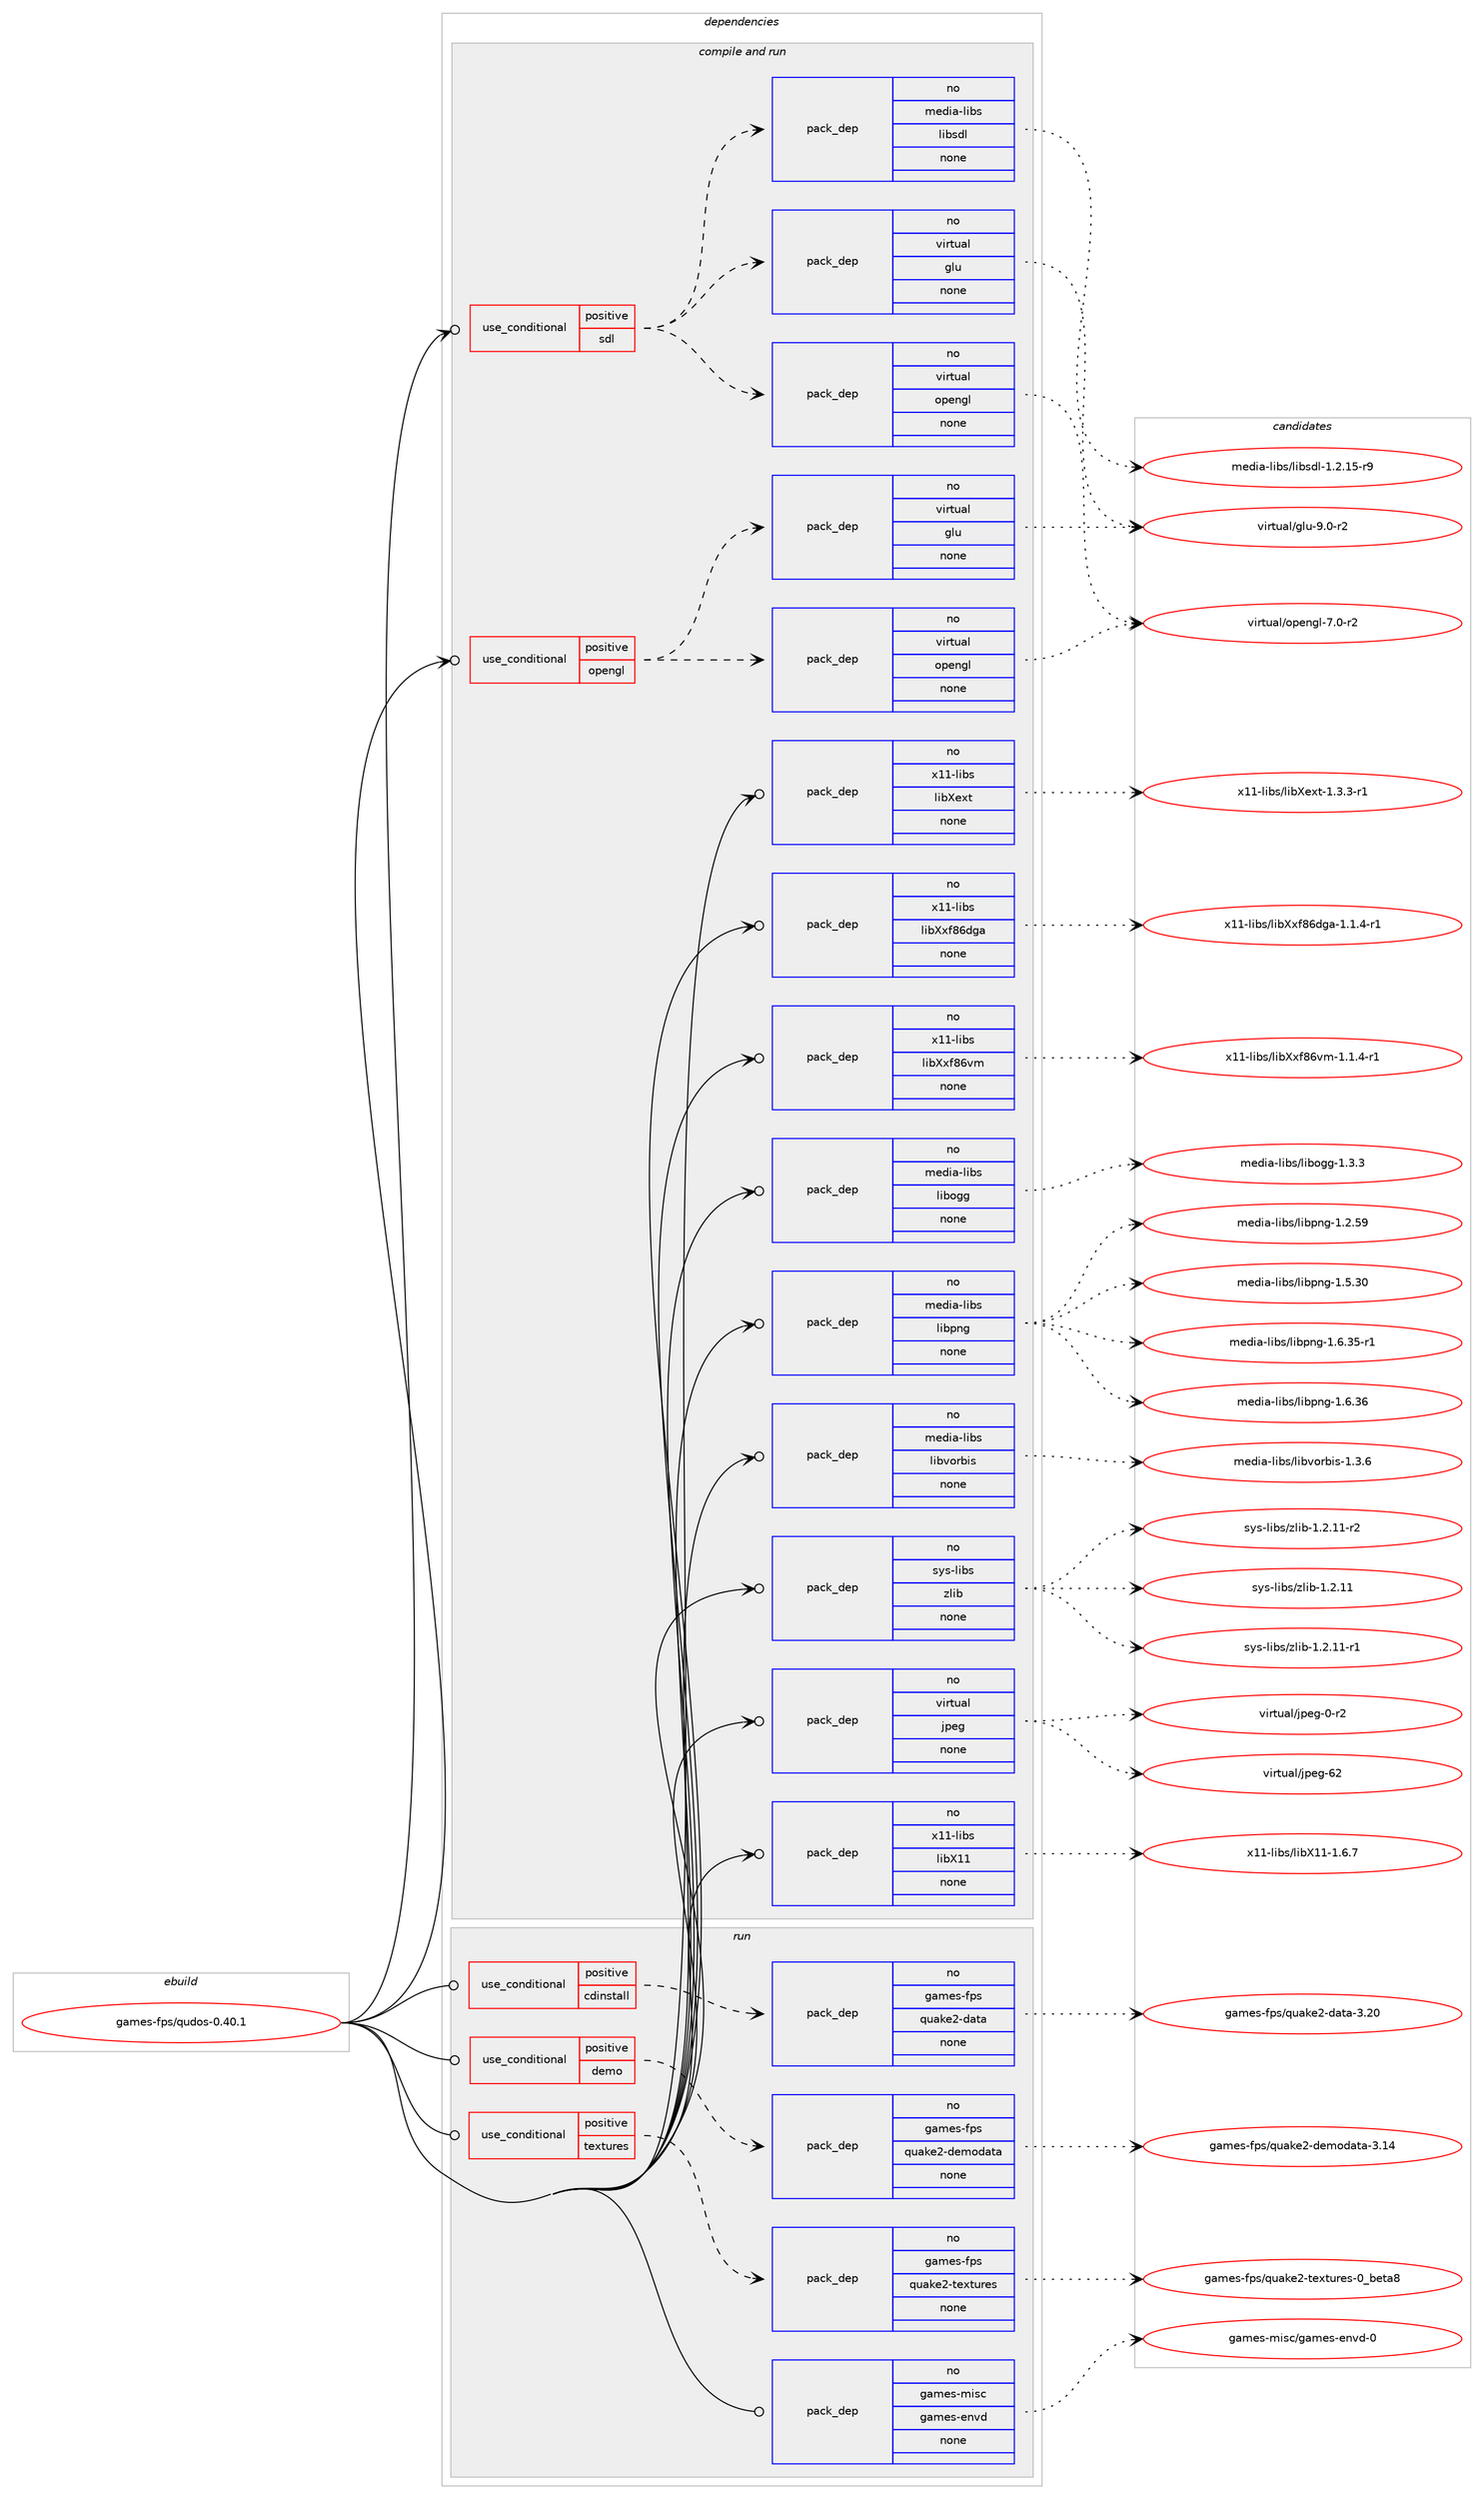 digraph prolog {

# *************
# Graph options
# *************

newrank=true;
concentrate=true;
compound=true;
graph [rankdir=LR,fontname=Helvetica,fontsize=10,ranksep=1.5];#, ranksep=2.5, nodesep=0.2];
edge  [arrowhead=vee];
node  [fontname=Helvetica,fontsize=10];

# **********
# The ebuild
# **********

subgraph cluster_leftcol {
color=gray;
rank=same;
label=<<i>ebuild</i>>;
id [label="games-fps/qudos-0.40.1", color=red, width=4, href="../games-fps/qudos-0.40.1.svg"];
}

# ****************
# The dependencies
# ****************

subgraph cluster_midcol {
color=gray;
label=<<i>dependencies</i>>;
subgraph cluster_compile {
fillcolor="#eeeeee";
style=filled;
label=<<i>compile</i>>;
}
subgraph cluster_compileandrun {
fillcolor="#eeeeee";
style=filled;
label=<<i>compile and run</i>>;
subgraph cond426734 {
dependency1557941 [label=<<TABLE BORDER="0" CELLBORDER="1" CELLSPACING="0" CELLPADDING="4"><TR><TD ROWSPAN="3" CELLPADDING="10">use_conditional</TD></TR><TR><TD>positive</TD></TR><TR><TD>opengl</TD></TR></TABLE>>, shape=none, color=red];
subgraph pack1107217 {
dependency1557942 [label=<<TABLE BORDER="0" CELLBORDER="1" CELLSPACING="0" CELLPADDING="4" WIDTH="220"><TR><TD ROWSPAN="6" CELLPADDING="30">pack_dep</TD></TR><TR><TD WIDTH="110">no</TD></TR><TR><TD>virtual</TD></TR><TR><TD>opengl</TD></TR><TR><TD>none</TD></TR><TR><TD></TD></TR></TABLE>>, shape=none, color=blue];
}
dependency1557941:e -> dependency1557942:w [weight=20,style="dashed",arrowhead="vee"];
subgraph pack1107218 {
dependency1557943 [label=<<TABLE BORDER="0" CELLBORDER="1" CELLSPACING="0" CELLPADDING="4" WIDTH="220"><TR><TD ROWSPAN="6" CELLPADDING="30">pack_dep</TD></TR><TR><TD WIDTH="110">no</TD></TR><TR><TD>virtual</TD></TR><TR><TD>glu</TD></TR><TR><TD>none</TD></TR><TR><TD></TD></TR></TABLE>>, shape=none, color=blue];
}
dependency1557941:e -> dependency1557943:w [weight=20,style="dashed",arrowhead="vee"];
}
id:e -> dependency1557941:w [weight=20,style="solid",arrowhead="odotvee"];
subgraph cond426735 {
dependency1557944 [label=<<TABLE BORDER="0" CELLBORDER="1" CELLSPACING="0" CELLPADDING="4"><TR><TD ROWSPAN="3" CELLPADDING="10">use_conditional</TD></TR><TR><TD>positive</TD></TR><TR><TD>sdl</TD></TR></TABLE>>, shape=none, color=red];
subgraph pack1107219 {
dependency1557945 [label=<<TABLE BORDER="0" CELLBORDER="1" CELLSPACING="0" CELLPADDING="4" WIDTH="220"><TR><TD ROWSPAN="6" CELLPADDING="30">pack_dep</TD></TR><TR><TD WIDTH="110">no</TD></TR><TR><TD>media-libs</TD></TR><TR><TD>libsdl</TD></TR><TR><TD>none</TD></TR><TR><TD></TD></TR></TABLE>>, shape=none, color=blue];
}
dependency1557944:e -> dependency1557945:w [weight=20,style="dashed",arrowhead="vee"];
subgraph pack1107220 {
dependency1557946 [label=<<TABLE BORDER="0" CELLBORDER="1" CELLSPACING="0" CELLPADDING="4" WIDTH="220"><TR><TD ROWSPAN="6" CELLPADDING="30">pack_dep</TD></TR><TR><TD WIDTH="110">no</TD></TR><TR><TD>virtual</TD></TR><TR><TD>opengl</TD></TR><TR><TD>none</TD></TR><TR><TD></TD></TR></TABLE>>, shape=none, color=blue];
}
dependency1557944:e -> dependency1557946:w [weight=20,style="dashed",arrowhead="vee"];
subgraph pack1107221 {
dependency1557947 [label=<<TABLE BORDER="0" CELLBORDER="1" CELLSPACING="0" CELLPADDING="4" WIDTH="220"><TR><TD ROWSPAN="6" CELLPADDING="30">pack_dep</TD></TR><TR><TD WIDTH="110">no</TD></TR><TR><TD>virtual</TD></TR><TR><TD>glu</TD></TR><TR><TD>none</TD></TR><TR><TD></TD></TR></TABLE>>, shape=none, color=blue];
}
dependency1557944:e -> dependency1557947:w [weight=20,style="dashed",arrowhead="vee"];
}
id:e -> dependency1557944:w [weight=20,style="solid",arrowhead="odotvee"];
subgraph pack1107222 {
dependency1557948 [label=<<TABLE BORDER="0" CELLBORDER="1" CELLSPACING="0" CELLPADDING="4" WIDTH="220"><TR><TD ROWSPAN="6" CELLPADDING="30">pack_dep</TD></TR><TR><TD WIDTH="110">no</TD></TR><TR><TD>media-libs</TD></TR><TR><TD>libogg</TD></TR><TR><TD>none</TD></TR><TR><TD></TD></TR></TABLE>>, shape=none, color=blue];
}
id:e -> dependency1557948:w [weight=20,style="solid",arrowhead="odotvee"];
subgraph pack1107223 {
dependency1557949 [label=<<TABLE BORDER="0" CELLBORDER="1" CELLSPACING="0" CELLPADDING="4" WIDTH="220"><TR><TD ROWSPAN="6" CELLPADDING="30">pack_dep</TD></TR><TR><TD WIDTH="110">no</TD></TR><TR><TD>media-libs</TD></TR><TR><TD>libpng</TD></TR><TR><TD>none</TD></TR><TR><TD></TD></TR></TABLE>>, shape=none, color=blue];
}
id:e -> dependency1557949:w [weight=20,style="solid",arrowhead="odotvee"];
subgraph pack1107224 {
dependency1557950 [label=<<TABLE BORDER="0" CELLBORDER="1" CELLSPACING="0" CELLPADDING="4" WIDTH="220"><TR><TD ROWSPAN="6" CELLPADDING="30">pack_dep</TD></TR><TR><TD WIDTH="110">no</TD></TR><TR><TD>media-libs</TD></TR><TR><TD>libvorbis</TD></TR><TR><TD>none</TD></TR><TR><TD></TD></TR></TABLE>>, shape=none, color=blue];
}
id:e -> dependency1557950:w [weight=20,style="solid",arrowhead="odotvee"];
subgraph pack1107225 {
dependency1557951 [label=<<TABLE BORDER="0" CELLBORDER="1" CELLSPACING="0" CELLPADDING="4" WIDTH="220"><TR><TD ROWSPAN="6" CELLPADDING="30">pack_dep</TD></TR><TR><TD WIDTH="110">no</TD></TR><TR><TD>sys-libs</TD></TR><TR><TD>zlib</TD></TR><TR><TD>none</TD></TR><TR><TD></TD></TR></TABLE>>, shape=none, color=blue];
}
id:e -> dependency1557951:w [weight=20,style="solid",arrowhead="odotvee"];
subgraph pack1107226 {
dependency1557952 [label=<<TABLE BORDER="0" CELLBORDER="1" CELLSPACING="0" CELLPADDING="4" WIDTH="220"><TR><TD ROWSPAN="6" CELLPADDING="30">pack_dep</TD></TR><TR><TD WIDTH="110">no</TD></TR><TR><TD>virtual</TD></TR><TR><TD>jpeg</TD></TR><TR><TD>none</TD></TR><TR><TD></TD></TR></TABLE>>, shape=none, color=blue];
}
id:e -> dependency1557952:w [weight=20,style="solid",arrowhead="odotvee"];
subgraph pack1107227 {
dependency1557953 [label=<<TABLE BORDER="0" CELLBORDER="1" CELLSPACING="0" CELLPADDING="4" WIDTH="220"><TR><TD ROWSPAN="6" CELLPADDING="30">pack_dep</TD></TR><TR><TD WIDTH="110">no</TD></TR><TR><TD>x11-libs</TD></TR><TR><TD>libX11</TD></TR><TR><TD>none</TD></TR><TR><TD></TD></TR></TABLE>>, shape=none, color=blue];
}
id:e -> dependency1557953:w [weight=20,style="solid",arrowhead="odotvee"];
subgraph pack1107228 {
dependency1557954 [label=<<TABLE BORDER="0" CELLBORDER="1" CELLSPACING="0" CELLPADDING="4" WIDTH="220"><TR><TD ROWSPAN="6" CELLPADDING="30">pack_dep</TD></TR><TR><TD WIDTH="110">no</TD></TR><TR><TD>x11-libs</TD></TR><TR><TD>libXext</TD></TR><TR><TD>none</TD></TR><TR><TD></TD></TR></TABLE>>, shape=none, color=blue];
}
id:e -> dependency1557954:w [weight=20,style="solid",arrowhead="odotvee"];
subgraph pack1107229 {
dependency1557955 [label=<<TABLE BORDER="0" CELLBORDER="1" CELLSPACING="0" CELLPADDING="4" WIDTH="220"><TR><TD ROWSPAN="6" CELLPADDING="30">pack_dep</TD></TR><TR><TD WIDTH="110">no</TD></TR><TR><TD>x11-libs</TD></TR><TR><TD>libXxf86dga</TD></TR><TR><TD>none</TD></TR><TR><TD></TD></TR></TABLE>>, shape=none, color=blue];
}
id:e -> dependency1557955:w [weight=20,style="solid",arrowhead="odotvee"];
subgraph pack1107230 {
dependency1557956 [label=<<TABLE BORDER="0" CELLBORDER="1" CELLSPACING="0" CELLPADDING="4" WIDTH="220"><TR><TD ROWSPAN="6" CELLPADDING="30">pack_dep</TD></TR><TR><TD WIDTH="110">no</TD></TR><TR><TD>x11-libs</TD></TR><TR><TD>libXxf86vm</TD></TR><TR><TD>none</TD></TR><TR><TD></TD></TR></TABLE>>, shape=none, color=blue];
}
id:e -> dependency1557956:w [weight=20,style="solid",arrowhead="odotvee"];
}
subgraph cluster_run {
fillcolor="#eeeeee";
style=filled;
label=<<i>run</i>>;
subgraph cond426736 {
dependency1557957 [label=<<TABLE BORDER="0" CELLBORDER="1" CELLSPACING="0" CELLPADDING="4"><TR><TD ROWSPAN="3" CELLPADDING="10">use_conditional</TD></TR><TR><TD>positive</TD></TR><TR><TD>cdinstall</TD></TR></TABLE>>, shape=none, color=red];
subgraph pack1107231 {
dependency1557958 [label=<<TABLE BORDER="0" CELLBORDER="1" CELLSPACING="0" CELLPADDING="4" WIDTH="220"><TR><TD ROWSPAN="6" CELLPADDING="30">pack_dep</TD></TR><TR><TD WIDTH="110">no</TD></TR><TR><TD>games-fps</TD></TR><TR><TD>quake2-data</TD></TR><TR><TD>none</TD></TR><TR><TD></TD></TR></TABLE>>, shape=none, color=blue];
}
dependency1557957:e -> dependency1557958:w [weight=20,style="dashed",arrowhead="vee"];
}
id:e -> dependency1557957:w [weight=20,style="solid",arrowhead="odot"];
subgraph cond426737 {
dependency1557959 [label=<<TABLE BORDER="0" CELLBORDER="1" CELLSPACING="0" CELLPADDING="4"><TR><TD ROWSPAN="3" CELLPADDING="10">use_conditional</TD></TR><TR><TD>positive</TD></TR><TR><TD>demo</TD></TR></TABLE>>, shape=none, color=red];
subgraph pack1107232 {
dependency1557960 [label=<<TABLE BORDER="0" CELLBORDER="1" CELLSPACING="0" CELLPADDING="4" WIDTH="220"><TR><TD ROWSPAN="6" CELLPADDING="30">pack_dep</TD></TR><TR><TD WIDTH="110">no</TD></TR><TR><TD>games-fps</TD></TR><TR><TD>quake2-demodata</TD></TR><TR><TD>none</TD></TR><TR><TD></TD></TR></TABLE>>, shape=none, color=blue];
}
dependency1557959:e -> dependency1557960:w [weight=20,style="dashed",arrowhead="vee"];
}
id:e -> dependency1557959:w [weight=20,style="solid",arrowhead="odot"];
subgraph cond426738 {
dependency1557961 [label=<<TABLE BORDER="0" CELLBORDER="1" CELLSPACING="0" CELLPADDING="4"><TR><TD ROWSPAN="3" CELLPADDING="10">use_conditional</TD></TR><TR><TD>positive</TD></TR><TR><TD>textures</TD></TR></TABLE>>, shape=none, color=red];
subgraph pack1107233 {
dependency1557962 [label=<<TABLE BORDER="0" CELLBORDER="1" CELLSPACING="0" CELLPADDING="4" WIDTH="220"><TR><TD ROWSPAN="6" CELLPADDING="30">pack_dep</TD></TR><TR><TD WIDTH="110">no</TD></TR><TR><TD>games-fps</TD></TR><TR><TD>quake2-textures</TD></TR><TR><TD>none</TD></TR><TR><TD></TD></TR></TABLE>>, shape=none, color=blue];
}
dependency1557961:e -> dependency1557962:w [weight=20,style="dashed",arrowhead="vee"];
}
id:e -> dependency1557961:w [weight=20,style="solid",arrowhead="odot"];
subgraph pack1107234 {
dependency1557963 [label=<<TABLE BORDER="0" CELLBORDER="1" CELLSPACING="0" CELLPADDING="4" WIDTH="220"><TR><TD ROWSPAN="6" CELLPADDING="30">pack_dep</TD></TR><TR><TD WIDTH="110">no</TD></TR><TR><TD>games-misc</TD></TR><TR><TD>games-envd</TD></TR><TR><TD>none</TD></TR><TR><TD></TD></TR></TABLE>>, shape=none, color=blue];
}
id:e -> dependency1557963:w [weight=20,style="solid",arrowhead="odot"];
}
}

# **************
# The candidates
# **************

subgraph cluster_choices {
rank=same;
color=gray;
label=<<i>candidates</i>>;

subgraph choice1107217 {
color=black;
nodesep=1;
choice1181051141161179710847111112101110103108455546484511450 [label="virtual/opengl-7.0-r2", color=red, width=4,href="../virtual/opengl-7.0-r2.svg"];
dependency1557942:e -> choice1181051141161179710847111112101110103108455546484511450:w [style=dotted,weight="100"];
}
subgraph choice1107218 {
color=black;
nodesep=1;
choice1181051141161179710847103108117455746484511450 [label="virtual/glu-9.0-r2", color=red, width=4,href="../virtual/glu-9.0-r2.svg"];
dependency1557943:e -> choice1181051141161179710847103108117455746484511450:w [style=dotted,weight="100"];
}
subgraph choice1107219 {
color=black;
nodesep=1;
choice1091011001059745108105981154710810598115100108454946504649534511457 [label="media-libs/libsdl-1.2.15-r9", color=red, width=4,href="../media-libs/libsdl-1.2.15-r9.svg"];
dependency1557945:e -> choice1091011001059745108105981154710810598115100108454946504649534511457:w [style=dotted,weight="100"];
}
subgraph choice1107220 {
color=black;
nodesep=1;
choice1181051141161179710847111112101110103108455546484511450 [label="virtual/opengl-7.0-r2", color=red, width=4,href="../virtual/opengl-7.0-r2.svg"];
dependency1557946:e -> choice1181051141161179710847111112101110103108455546484511450:w [style=dotted,weight="100"];
}
subgraph choice1107221 {
color=black;
nodesep=1;
choice1181051141161179710847103108117455746484511450 [label="virtual/glu-9.0-r2", color=red, width=4,href="../virtual/glu-9.0-r2.svg"];
dependency1557947:e -> choice1181051141161179710847103108117455746484511450:w [style=dotted,weight="100"];
}
subgraph choice1107222 {
color=black;
nodesep=1;
choice1091011001059745108105981154710810598111103103454946514651 [label="media-libs/libogg-1.3.3", color=red, width=4,href="../media-libs/libogg-1.3.3.svg"];
dependency1557948:e -> choice1091011001059745108105981154710810598111103103454946514651:w [style=dotted,weight="100"];
}
subgraph choice1107223 {
color=black;
nodesep=1;
choice109101100105974510810598115471081059811211010345494650465357 [label="media-libs/libpng-1.2.59", color=red, width=4,href="../media-libs/libpng-1.2.59.svg"];
choice109101100105974510810598115471081059811211010345494653465148 [label="media-libs/libpng-1.5.30", color=red, width=4,href="../media-libs/libpng-1.5.30.svg"];
choice1091011001059745108105981154710810598112110103454946544651534511449 [label="media-libs/libpng-1.6.35-r1", color=red, width=4,href="../media-libs/libpng-1.6.35-r1.svg"];
choice109101100105974510810598115471081059811211010345494654465154 [label="media-libs/libpng-1.6.36", color=red, width=4,href="../media-libs/libpng-1.6.36.svg"];
dependency1557949:e -> choice109101100105974510810598115471081059811211010345494650465357:w [style=dotted,weight="100"];
dependency1557949:e -> choice109101100105974510810598115471081059811211010345494653465148:w [style=dotted,weight="100"];
dependency1557949:e -> choice1091011001059745108105981154710810598112110103454946544651534511449:w [style=dotted,weight="100"];
dependency1557949:e -> choice109101100105974510810598115471081059811211010345494654465154:w [style=dotted,weight="100"];
}
subgraph choice1107224 {
color=black;
nodesep=1;
choice109101100105974510810598115471081059811811111498105115454946514654 [label="media-libs/libvorbis-1.3.6", color=red, width=4,href="../media-libs/libvorbis-1.3.6.svg"];
dependency1557950:e -> choice109101100105974510810598115471081059811811111498105115454946514654:w [style=dotted,weight="100"];
}
subgraph choice1107225 {
color=black;
nodesep=1;
choice1151211154510810598115471221081059845494650464949 [label="sys-libs/zlib-1.2.11", color=red, width=4,href="../sys-libs/zlib-1.2.11.svg"];
choice11512111545108105981154712210810598454946504649494511449 [label="sys-libs/zlib-1.2.11-r1", color=red, width=4,href="../sys-libs/zlib-1.2.11-r1.svg"];
choice11512111545108105981154712210810598454946504649494511450 [label="sys-libs/zlib-1.2.11-r2", color=red, width=4,href="../sys-libs/zlib-1.2.11-r2.svg"];
dependency1557951:e -> choice1151211154510810598115471221081059845494650464949:w [style=dotted,weight="100"];
dependency1557951:e -> choice11512111545108105981154712210810598454946504649494511449:w [style=dotted,weight="100"];
dependency1557951:e -> choice11512111545108105981154712210810598454946504649494511450:w [style=dotted,weight="100"];
}
subgraph choice1107226 {
color=black;
nodesep=1;
choice118105114116117971084710611210110345484511450 [label="virtual/jpeg-0-r2", color=red, width=4,href="../virtual/jpeg-0-r2.svg"];
choice1181051141161179710847106112101103455450 [label="virtual/jpeg-62", color=red, width=4,href="../virtual/jpeg-62.svg"];
dependency1557952:e -> choice118105114116117971084710611210110345484511450:w [style=dotted,weight="100"];
dependency1557952:e -> choice1181051141161179710847106112101103455450:w [style=dotted,weight="100"];
}
subgraph choice1107227 {
color=black;
nodesep=1;
choice120494945108105981154710810598884949454946544655 [label="x11-libs/libX11-1.6.7", color=red, width=4,href="../x11-libs/libX11-1.6.7.svg"];
dependency1557953:e -> choice120494945108105981154710810598884949454946544655:w [style=dotted,weight="100"];
}
subgraph choice1107228 {
color=black;
nodesep=1;
choice120494945108105981154710810598881011201164549465146514511449 [label="x11-libs/libXext-1.3.3-r1", color=red, width=4,href="../x11-libs/libXext-1.3.3-r1.svg"];
dependency1557954:e -> choice120494945108105981154710810598881011201164549465146514511449:w [style=dotted,weight="100"];
}
subgraph choice1107229 {
color=black;
nodesep=1;
choice120494945108105981154710810598881201025654100103974549464946524511449 [label="x11-libs/libXxf86dga-1.1.4-r1", color=red, width=4,href="../x11-libs/libXxf86dga-1.1.4-r1.svg"];
dependency1557955:e -> choice120494945108105981154710810598881201025654100103974549464946524511449:w [style=dotted,weight="100"];
}
subgraph choice1107230 {
color=black;
nodesep=1;
choice1204949451081059811547108105988812010256541181094549464946524511449 [label="x11-libs/libXxf86vm-1.1.4-r1", color=red, width=4,href="../x11-libs/libXxf86vm-1.1.4-r1.svg"];
dependency1557956:e -> choice1204949451081059811547108105988812010256541181094549464946524511449:w [style=dotted,weight="100"];
}
subgraph choice1107231 {
color=black;
nodesep=1;
choice10397109101115451021121154711311797107101504510097116974551465048 [label="games-fps/quake2-data-3.20", color=red, width=4,href="../games-fps/quake2-data-3.20.svg"];
dependency1557958:e -> choice10397109101115451021121154711311797107101504510097116974551465048:w [style=dotted,weight="100"];
}
subgraph choice1107232 {
color=black;
nodesep=1;
choice10397109101115451021121154711311797107101504510010110911110097116974551464952 [label="games-fps/quake2-demodata-3.14", color=red, width=4,href="../games-fps/quake2-demodata-3.14.svg"];
dependency1557960:e -> choice10397109101115451021121154711311797107101504510010110911110097116974551464952:w [style=dotted,weight="100"];
}
subgraph choice1107233 {
color=black;
nodesep=1;
choice103971091011154510211211547113117971071015045116101120116117114101115454895981011169756 [label="games-fps/quake2-textures-0_beta8", color=red, width=4,href="../games-fps/quake2-textures-0_beta8.svg"];
dependency1557962:e -> choice103971091011154510211211547113117971071015045116101120116117114101115454895981011169756:w [style=dotted,weight="100"];
}
subgraph choice1107234 {
color=black;
nodesep=1;
choice1039710910111545109105115994710397109101115451011101181004548 [label="games-misc/games-envd-0", color=red, width=4,href="../games-misc/games-envd-0.svg"];
dependency1557963:e -> choice1039710910111545109105115994710397109101115451011101181004548:w [style=dotted,weight="100"];
}
}

}
